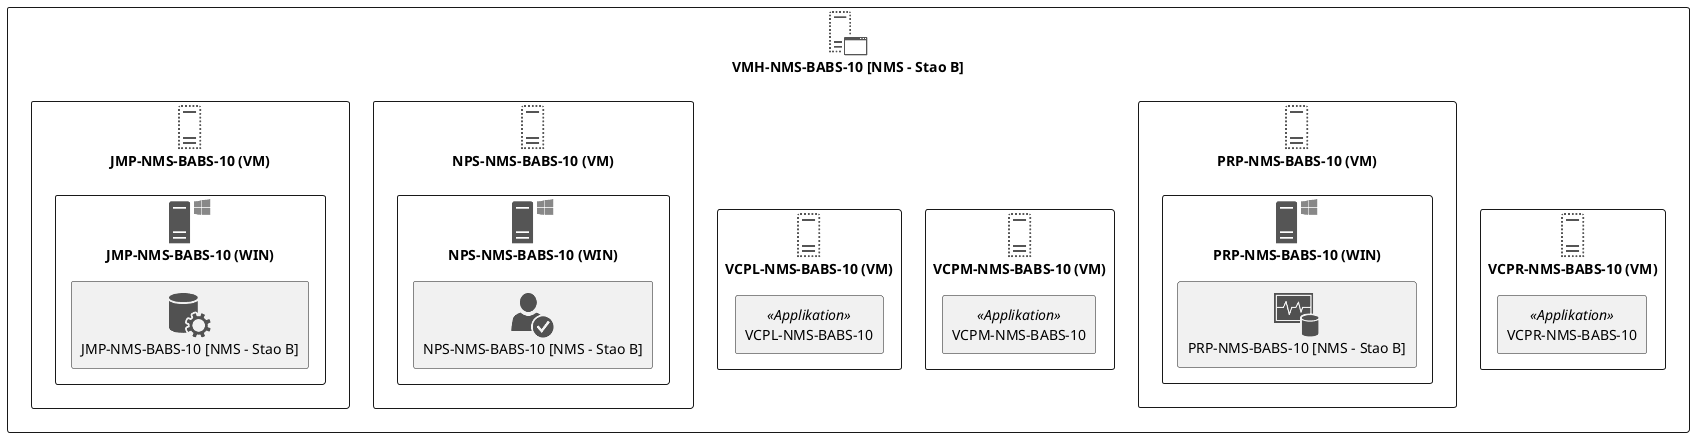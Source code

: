 @startuml

skinparam monochrome true
skinparam componentStyle uml2
!include <office/servers/virtual_application_server>
!include <office/Servers/virtual_server>
!include <office/Servers/virtual_server>
!include <office/Servers/windows_server>
!include <office/databases/monitoring_store>
!include <office/Servers/virtual_server>
!include <office/Servers/virtual_server>
!include <office/Servers/virtual_server>
!include <office/Servers/windows_server>
!include <office/security/credentials>
!include <office/Servers/virtual_server>
!include <office/Servers/windows_server>
!include <office/services/central_management_service>

show stereotype

rectangle VMH__S_NMS__S_BABS__S_10__F__aA_NMS__F___S___F_Stao__F_B_aC_ as "VMH-NMS-BABS-10 [NMS - Stao B]" <<$virtual_application_server>> {
	rectangle VCPR__S_NMS__S_BABS__S_10__F___N_VM__O_ as "VCPR-NMS-BABS-10 (VM)" <<$virtual_server>> {
		rectangle VCPR__S_NMS__S_BABS__S_10 as "VCPR-NMS-BABS-10" <<Applikation>> {
		}
	}
	rectangle PRP__S_NMS__S_BABS__S_10__F___N_VM__O_ as "PRP-NMS-BABS-10 (VM)" <<$virtual_server>> {
		rectangle PRP__S_NMS__S_BABS__S_10__F___N_WIN__O_ as "PRP-NMS-BABS-10 (WIN)" <<$windows_server>> {
			rectangle PRP__S_NMS__S_BABS__S_10__F__aA_NMS__F___S___F_Stao__F_B_aC_ as "PRP-NMS-BABS-10 [NMS - Stao B]" <<$monitoring_store>> {
			
			}
		}
	}
	rectangle VCPM__S_NMS__S_BABS__S_10__F___N_VM__O_ as "VCPM-NMS-BABS-10 (VM)" <<$virtual_server>> {
		rectangle VCPM__S_NMS__S_BABS__S_10 as "VCPM-NMS-BABS-10" <<Applikation>> {
		}
	}
	rectangle VCPL__S_NMS__S_BABS__S_10__F___N_VM__O_ as "VCPL-NMS-BABS-10 (VM)" <<$virtual_server>> {
		rectangle VCPL__S_NMS__S_BABS__S_10 as "VCPL-NMS-BABS-10" <<Applikation>> {
		}
	}
	rectangle NPS__S_NMS__S_BABS__S_10__F___N_VM__O_ as "NPS-NMS-BABS-10 (VM)" <<$virtual_server>> {
		rectangle NPS__S_NMS__S_BABS__S_10__F___N_WIN__O_ as "NPS-NMS-BABS-10 (WIN)" <<$windows_server>> {
			rectangle NPS__S_NMS__S_BABS__S_10__F__aA_NMS__F___S___F_Stao__F_B_aC_ as "NPS-NMS-BABS-10 [NMS - Stao B]" <<$credentials>> {
			
			}
		}
	}
	rectangle JMP__S_NMS__S_BABS__S_10__F___N_VM__O_ as "JMP-NMS-BABS-10 (VM)" <<$virtual_server>> {
		rectangle JMP__S_NMS__S_BABS__S_10__F___N_WIN__O_ as "JMP-NMS-BABS-10 (WIN)" <<$windows_server>> {
			rectangle JMP__S_NMS__S_BABS__S_10__F__aA_NMS__F___S___F_Stao__F_B_aC_ as "JMP-NMS-BABS-10 [NMS - Stao B]" <<$central_management_service>> {
			
			}
		}
	}
}


' Begin Protected Region [[layouting]]

' End Protected Region   [[layouting]]
@enduml
' Actifsource ID=[dc5bfacd-eaac-11e8-88d3-bfc6b992bdec,8d806ad3-0e95-11e9-9f19-6d15636f4ecc,Hash]
